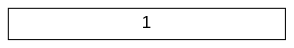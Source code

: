 graph graph0 {

    fontsize=8; 
    fontname="Arial";
    splines=true; 
    sep=1;
    overlap=false;

{ 
    node [shape=rect,fontname="Arial",fontsize=8,margin=0,penwidth=0.5,fillcolor=none];

    1 [fixedsize=true,id="el1",width=1.850,height=0.207];
}
edge [penwidth=0.2];
}
